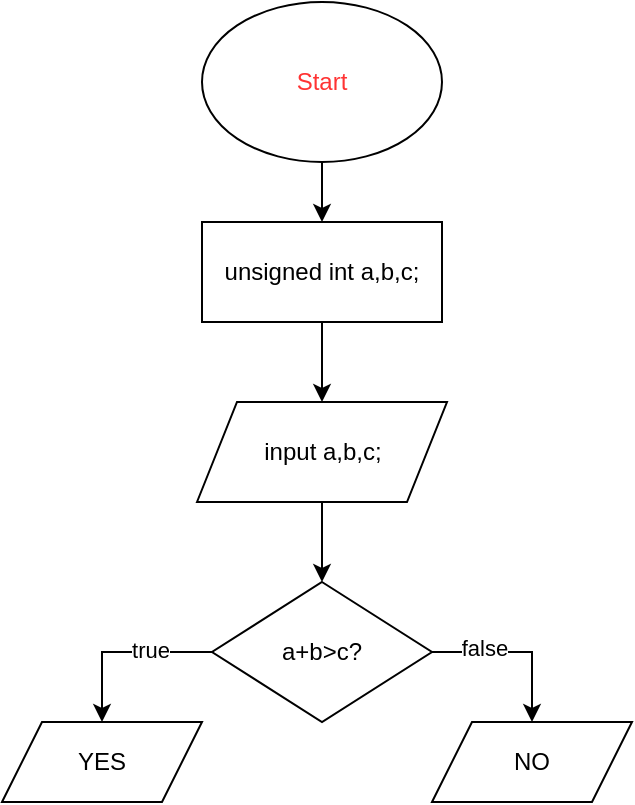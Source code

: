 <mxfile version="24.7.17">
  <diagram name="Страница — 1" id="__GIQROFcUUn1-cz26Tw">
    <mxGraphModel dx="1221" dy="717" grid="1" gridSize="10" guides="1" tooltips="1" connect="1" arrows="1" fold="1" page="1" pageScale="1" pageWidth="1169" pageHeight="1654" math="0" shadow="0">
      <root>
        <mxCell id="0" />
        <mxCell id="1" parent="0" />
        <mxCell id="-2g4mOtwDmsTuzKeCOdp-3" style="edgeStyle=orthogonalEdgeStyle;rounded=0;orthogonalLoop=1;jettySize=auto;html=1;entryX=0.5;entryY=0;entryDx=0;entryDy=0;" edge="1" parent="1" source="-2g4mOtwDmsTuzKeCOdp-1" target="-2g4mOtwDmsTuzKeCOdp-2">
          <mxGeometry relative="1" as="geometry" />
        </mxCell>
        <mxCell id="-2g4mOtwDmsTuzKeCOdp-1" value="&lt;font color=&quot;#ff3333&quot;&gt;Start&lt;/font&gt;" style="ellipse;whiteSpace=wrap;html=1;" vertex="1" parent="1">
          <mxGeometry x="525" y="30" width="120" height="80" as="geometry" />
        </mxCell>
        <mxCell id="-2g4mOtwDmsTuzKeCOdp-5" style="edgeStyle=orthogonalEdgeStyle;rounded=0;orthogonalLoop=1;jettySize=auto;html=1;entryX=0.5;entryY=0;entryDx=0;entryDy=0;" edge="1" parent="1" source="-2g4mOtwDmsTuzKeCOdp-2" target="-2g4mOtwDmsTuzKeCOdp-4">
          <mxGeometry relative="1" as="geometry" />
        </mxCell>
        <mxCell id="-2g4mOtwDmsTuzKeCOdp-2" value="unsigned int a,b,c;" style="rounded=0;whiteSpace=wrap;html=1;" vertex="1" parent="1">
          <mxGeometry x="525" y="140" width="120" height="50" as="geometry" />
        </mxCell>
        <mxCell id="-2g4mOtwDmsTuzKeCOdp-7" style="edgeStyle=orthogonalEdgeStyle;rounded=0;orthogonalLoop=1;jettySize=auto;html=1;" edge="1" parent="1" source="-2g4mOtwDmsTuzKeCOdp-4" target="-2g4mOtwDmsTuzKeCOdp-6">
          <mxGeometry relative="1" as="geometry" />
        </mxCell>
        <mxCell id="-2g4mOtwDmsTuzKeCOdp-4" value="input a,b,c;" style="shape=parallelogram;perimeter=parallelogramPerimeter;whiteSpace=wrap;html=1;fixedSize=1;" vertex="1" parent="1">
          <mxGeometry x="522.5" y="230" width="125" height="50" as="geometry" />
        </mxCell>
        <mxCell id="-2g4mOtwDmsTuzKeCOdp-10" style="edgeStyle=orthogonalEdgeStyle;rounded=0;orthogonalLoop=1;jettySize=auto;html=1;entryX=0.5;entryY=0;entryDx=0;entryDy=0;" edge="1" parent="1" source="-2g4mOtwDmsTuzKeCOdp-6" target="-2g4mOtwDmsTuzKeCOdp-8">
          <mxGeometry relative="1" as="geometry" />
        </mxCell>
        <mxCell id="-2g4mOtwDmsTuzKeCOdp-11" value="true" style="edgeLabel;html=1;align=center;verticalAlign=middle;resizable=0;points=[];" vertex="1" connectable="0" parent="-2g4mOtwDmsTuzKeCOdp-10">
          <mxGeometry x="-0.296" y="-1" relative="1" as="geometry">
            <mxPoint as="offset" />
          </mxGeometry>
        </mxCell>
        <mxCell id="-2g4mOtwDmsTuzKeCOdp-12" style="edgeStyle=orthogonalEdgeStyle;rounded=0;orthogonalLoop=1;jettySize=auto;html=1;" edge="1" parent="1" source="-2g4mOtwDmsTuzKeCOdp-6" target="-2g4mOtwDmsTuzKeCOdp-9">
          <mxGeometry relative="1" as="geometry">
            <Array as="points">
              <mxPoint x="690" y="355" />
            </Array>
          </mxGeometry>
        </mxCell>
        <mxCell id="-2g4mOtwDmsTuzKeCOdp-15" value="false" style="edgeLabel;html=1;align=center;verticalAlign=middle;resizable=0;points=[];" vertex="1" connectable="0" parent="-2g4mOtwDmsTuzKeCOdp-12">
          <mxGeometry x="-0.404" y="2" relative="1" as="geometry">
            <mxPoint as="offset" />
          </mxGeometry>
        </mxCell>
        <mxCell id="-2g4mOtwDmsTuzKeCOdp-6" value="a+b&amp;gt;c?" style="rhombus;whiteSpace=wrap;html=1;" vertex="1" parent="1">
          <mxGeometry x="530" y="320" width="110" height="70" as="geometry" />
        </mxCell>
        <mxCell id="-2g4mOtwDmsTuzKeCOdp-8" value="YES" style="shape=parallelogram;perimeter=parallelogramPerimeter;whiteSpace=wrap;html=1;fixedSize=1;" vertex="1" parent="1">
          <mxGeometry x="425" y="390" width="100" height="40" as="geometry" />
        </mxCell>
        <mxCell id="-2g4mOtwDmsTuzKeCOdp-9" value="NO" style="shape=parallelogram;perimeter=parallelogramPerimeter;whiteSpace=wrap;html=1;fixedSize=1;" vertex="1" parent="1">
          <mxGeometry x="640" y="390" width="100" height="40" as="geometry" />
        </mxCell>
      </root>
    </mxGraphModel>
  </diagram>
</mxfile>
